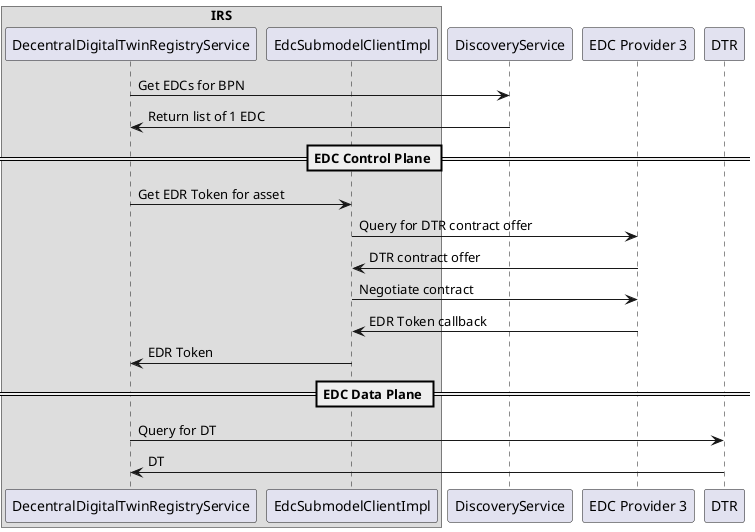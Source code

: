 @startuml

box IRS
    participant DecentralDigitalTwinRegistryService as DTRS
    participant EdcSubmodelClientImpl as EdcClient
end box

participant DiscoveryService
participant "EDC Provider 3" as EDCProvider3
participant DTR

' DigitalTwinDelegate.process
' ConnectorEndpointsService.fetchConnectorEndpoints(String bpn) -- cacheable
DTRS -> DiscoveryService: Get EDCs for BPN
' discoveryFinderClient.findDiscoveryEndpoints(DiscoveryFinderRequest request)
DiscoveryService -> DTRS: Return list of 1 EDC

==  EDC Control Plane ==

' see EdcSubmodelFacade.getEndpointReferenceForAsset,
' EdcSubmodelClient.getEndpointReferencesForAsset,
' EdcSubmodelClientImpl.getEndpointReferencesForAsset
DTRS -> EdcClient: Get EDR Token for asset
EdcClient -> EDCProvider3: Query for DTR contract offer
EDCProvider3 -> EdcClient: DTR contract offer
' Contract offer = CatalogItem
EdcClient -> EDCProvider3: Negotiate contract

EDCProvider3 -> EdcClient: EDR Token callback
' EDR Token callback (this is the answer from pollingService)
EdcClient -> DTRS: EDR Token
' EDR Token = EndpointDataReference

==  EDC Data Plane ==

' mapToShellId
' DecentralDigitalTwinRegistryClient.getAssetAdministrationShellDescriptor
DTRS -> DTR: Query for DT
DTR -> DTRS: DT

@enduml